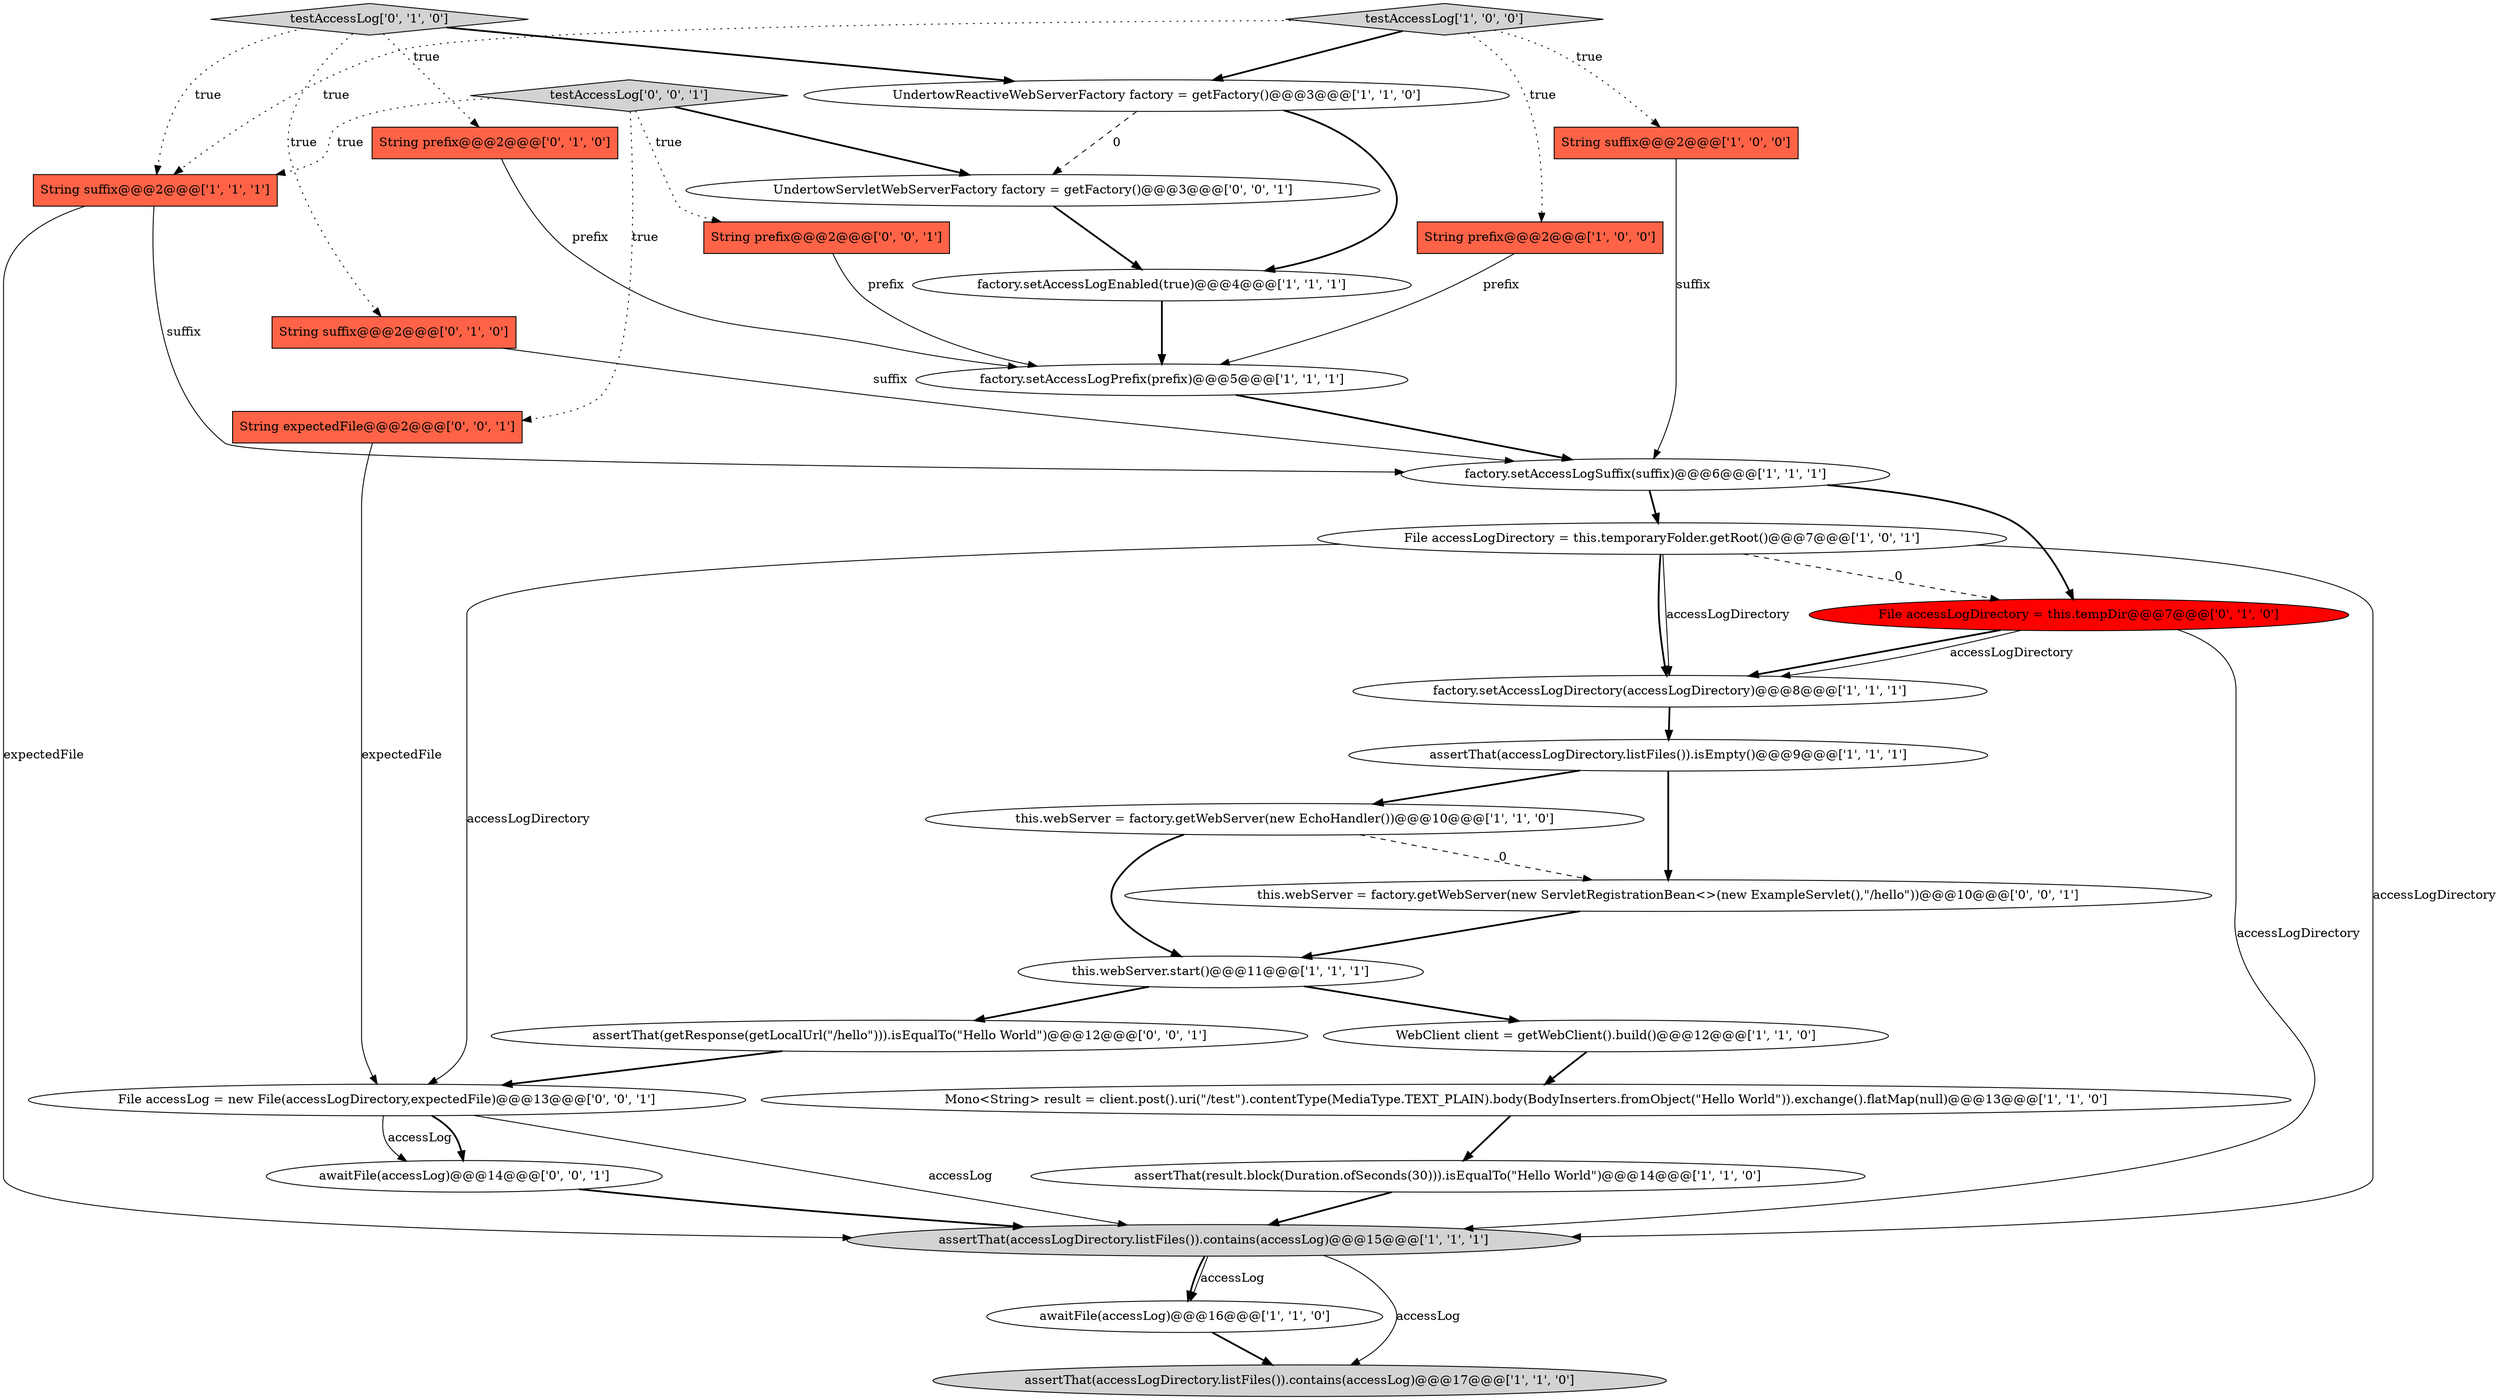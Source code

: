 digraph {
24 [style = filled, label = "awaitFile(accessLog)@@@14@@@['0', '0', '1']", fillcolor = white, shape = ellipse image = "AAA0AAABBB3BBB"];
1 [style = filled, label = "this.webServer.start()@@@11@@@['1', '1', '1']", fillcolor = white, shape = ellipse image = "AAA0AAABBB1BBB"];
4 [style = filled, label = "assertThat(result.block(Duration.ofSeconds(30))).isEqualTo(\"Hello World\")@@@14@@@['1', '1', '0']", fillcolor = white, shape = ellipse image = "AAA0AAABBB1BBB"];
23 [style = filled, label = "String expectedFile@@@2@@@['0', '0', '1']", fillcolor = tomato, shape = box image = "AAA0AAABBB3BBB"];
30 [style = filled, label = "assertThat(getResponse(getLocalUrl(\"/hello\"))).isEqualTo(\"Hello World\")@@@12@@@['0', '0', '1']", fillcolor = white, shape = ellipse image = "AAA0AAABBB3BBB"];
6 [style = filled, label = "awaitFile(accessLog)@@@16@@@['1', '1', '0']", fillcolor = white, shape = ellipse image = "AAA0AAABBB1BBB"];
16 [style = filled, label = "assertThat(accessLogDirectory.listFiles()).contains(accessLog)@@@17@@@['1', '1', '0']", fillcolor = lightgray, shape = ellipse image = "AAA0AAABBB1BBB"];
29 [style = filled, label = "testAccessLog['0', '0', '1']", fillcolor = lightgray, shape = diamond image = "AAA0AAABBB3BBB"];
13 [style = filled, label = "WebClient client = getWebClient().build()@@@12@@@['1', '1', '0']", fillcolor = white, shape = ellipse image = "AAA0AAABBB1BBB"];
21 [style = filled, label = "testAccessLog['0', '1', '0']", fillcolor = lightgray, shape = diamond image = "AAA0AAABBB2BBB"];
9 [style = filled, label = "Mono<String> result = client.post().uri(\"/test\").contentType(MediaType.TEXT_PLAIN).body(BodyInserters.fromObject(\"Hello World\")).exchange().flatMap(null)@@@13@@@['1', '1', '0']", fillcolor = white, shape = ellipse image = "AAA0AAABBB1BBB"];
26 [style = filled, label = "String prefix@@@2@@@['0', '0', '1']", fillcolor = tomato, shape = box image = "AAA0AAABBB3BBB"];
27 [style = filled, label = "this.webServer = factory.getWebServer(new ServletRegistrationBean<>(new ExampleServlet(),\"/hello\"))@@@10@@@['0', '0', '1']", fillcolor = white, shape = ellipse image = "AAA0AAABBB3BBB"];
12 [style = filled, label = "String suffix@@@2@@@['1', '1', '1']", fillcolor = tomato, shape = box image = "AAA0AAABBB1BBB"];
14 [style = filled, label = "assertThat(accessLogDirectory.listFiles()).contains(accessLog)@@@15@@@['1', '1', '1']", fillcolor = lightgray, shape = ellipse image = "AAA0AAABBB1BBB"];
28 [style = filled, label = "File accessLog = new File(accessLogDirectory,expectedFile)@@@13@@@['0', '0', '1']", fillcolor = white, shape = ellipse image = "AAA0AAABBB3BBB"];
7 [style = filled, label = "String suffix@@@2@@@['1', '0', '0']", fillcolor = tomato, shape = box image = "AAA0AAABBB1BBB"];
11 [style = filled, label = "String prefix@@@2@@@['1', '0', '0']", fillcolor = tomato, shape = box image = "AAA0AAABBB1BBB"];
19 [style = filled, label = "File accessLogDirectory = this.tempDir@@@7@@@['0', '1', '0']", fillcolor = red, shape = ellipse image = "AAA1AAABBB2BBB"];
3 [style = filled, label = "factory.setAccessLogEnabled(true)@@@4@@@['1', '1', '1']", fillcolor = white, shape = ellipse image = "AAA0AAABBB1BBB"];
5 [style = filled, label = "factory.setAccessLogSuffix(suffix)@@@6@@@['1', '1', '1']", fillcolor = white, shape = ellipse image = "AAA0AAABBB1BBB"];
17 [style = filled, label = "UndertowReactiveWebServerFactory factory = getFactory()@@@3@@@['1', '1', '0']", fillcolor = white, shape = ellipse image = "AAA0AAABBB1BBB"];
10 [style = filled, label = "assertThat(accessLogDirectory.listFiles()).isEmpty()@@@9@@@['1', '1', '1']", fillcolor = white, shape = ellipse image = "AAA0AAABBB1BBB"];
15 [style = filled, label = "factory.setAccessLogPrefix(prefix)@@@5@@@['1', '1', '1']", fillcolor = white, shape = ellipse image = "AAA0AAABBB1BBB"];
25 [style = filled, label = "UndertowServletWebServerFactory factory = getFactory()@@@3@@@['0', '0', '1']", fillcolor = white, shape = ellipse image = "AAA0AAABBB3BBB"];
0 [style = filled, label = "File accessLogDirectory = this.temporaryFolder.getRoot()@@@7@@@['1', '0', '1']", fillcolor = white, shape = ellipse image = "AAA0AAABBB1BBB"];
22 [style = filled, label = "String suffix@@@2@@@['0', '1', '0']", fillcolor = tomato, shape = box image = "AAA0AAABBB2BBB"];
8 [style = filled, label = "factory.setAccessLogDirectory(accessLogDirectory)@@@8@@@['1', '1', '1']", fillcolor = white, shape = ellipse image = "AAA0AAABBB1BBB"];
18 [style = filled, label = "this.webServer = factory.getWebServer(new EchoHandler())@@@10@@@['1', '1', '0']", fillcolor = white, shape = ellipse image = "AAA0AAABBB1BBB"];
2 [style = filled, label = "testAccessLog['1', '0', '0']", fillcolor = lightgray, shape = diamond image = "AAA0AAABBB1BBB"];
20 [style = filled, label = "String prefix@@@2@@@['0', '1', '0']", fillcolor = tomato, shape = box image = "AAA0AAABBB2BBB"];
2->17 [style = bold, label=""];
10->18 [style = bold, label=""];
8->10 [style = bold, label=""];
21->12 [style = dotted, label="true"];
4->14 [style = bold, label=""];
27->1 [style = bold, label=""];
21->20 [style = dotted, label="true"];
7->5 [style = solid, label="suffix"];
22->5 [style = solid, label="suffix"];
10->27 [style = bold, label=""];
0->19 [style = dashed, label="0"];
14->6 [style = solid, label="accessLog"];
9->4 [style = bold, label=""];
18->27 [style = dashed, label="0"];
25->3 [style = bold, label=""];
29->25 [style = bold, label=""];
21->22 [style = dotted, label="true"];
3->15 [style = bold, label=""];
29->23 [style = dotted, label="true"];
29->12 [style = dotted, label="true"];
1->30 [style = bold, label=""];
29->26 [style = dotted, label="true"];
11->15 [style = solid, label="prefix"];
1->13 [style = bold, label=""];
0->8 [style = solid, label="accessLogDirectory"];
19->8 [style = bold, label=""];
15->5 [style = bold, label=""];
17->25 [style = dashed, label="0"];
24->14 [style = bold, label=""];
23->28 [style = solid, label="expectedFile"];
2->11 [style = dotted, label="true"];
5->19 [style = bold, label=""];
12->5 [style = solid, label="suffix"];
30->28 [style = bold, label=""];
5->0 [style = bold, label=""];
26->15 [style = solid, label="prefix"];
19->14 [style = solid, label="accessLogDirectory"];
28->24 [style = solid, label="accessLog"];
18->1 [style = bold, label=""];
28->14 [style = solid, label="accessLog"];
6->16 [style = bold, label=""];
2->7 [style = dotted, label="true"];
0->8 [style = bold, label=""];
17->3 [style = bold, label=""];
2->12 [style = dotted, label="true"];
28->24 [style = bold, label=""];
12->14 [style = solid, label="expectedFile"];
13->9 [style = bold, label=""];
0->14 [style = solid, label="accessLogDirectory"];
14->16 [style = solid, label="accessLog"];
19->8 [style = solid, label="accessLogDirectory"];
14->6 [style = bold, label=""];
21->17 [style = bold, label=""];
0->28 [style = solid, label="accessLogDirectory"];
20->15 [style = solid, label="prefix"];
}
